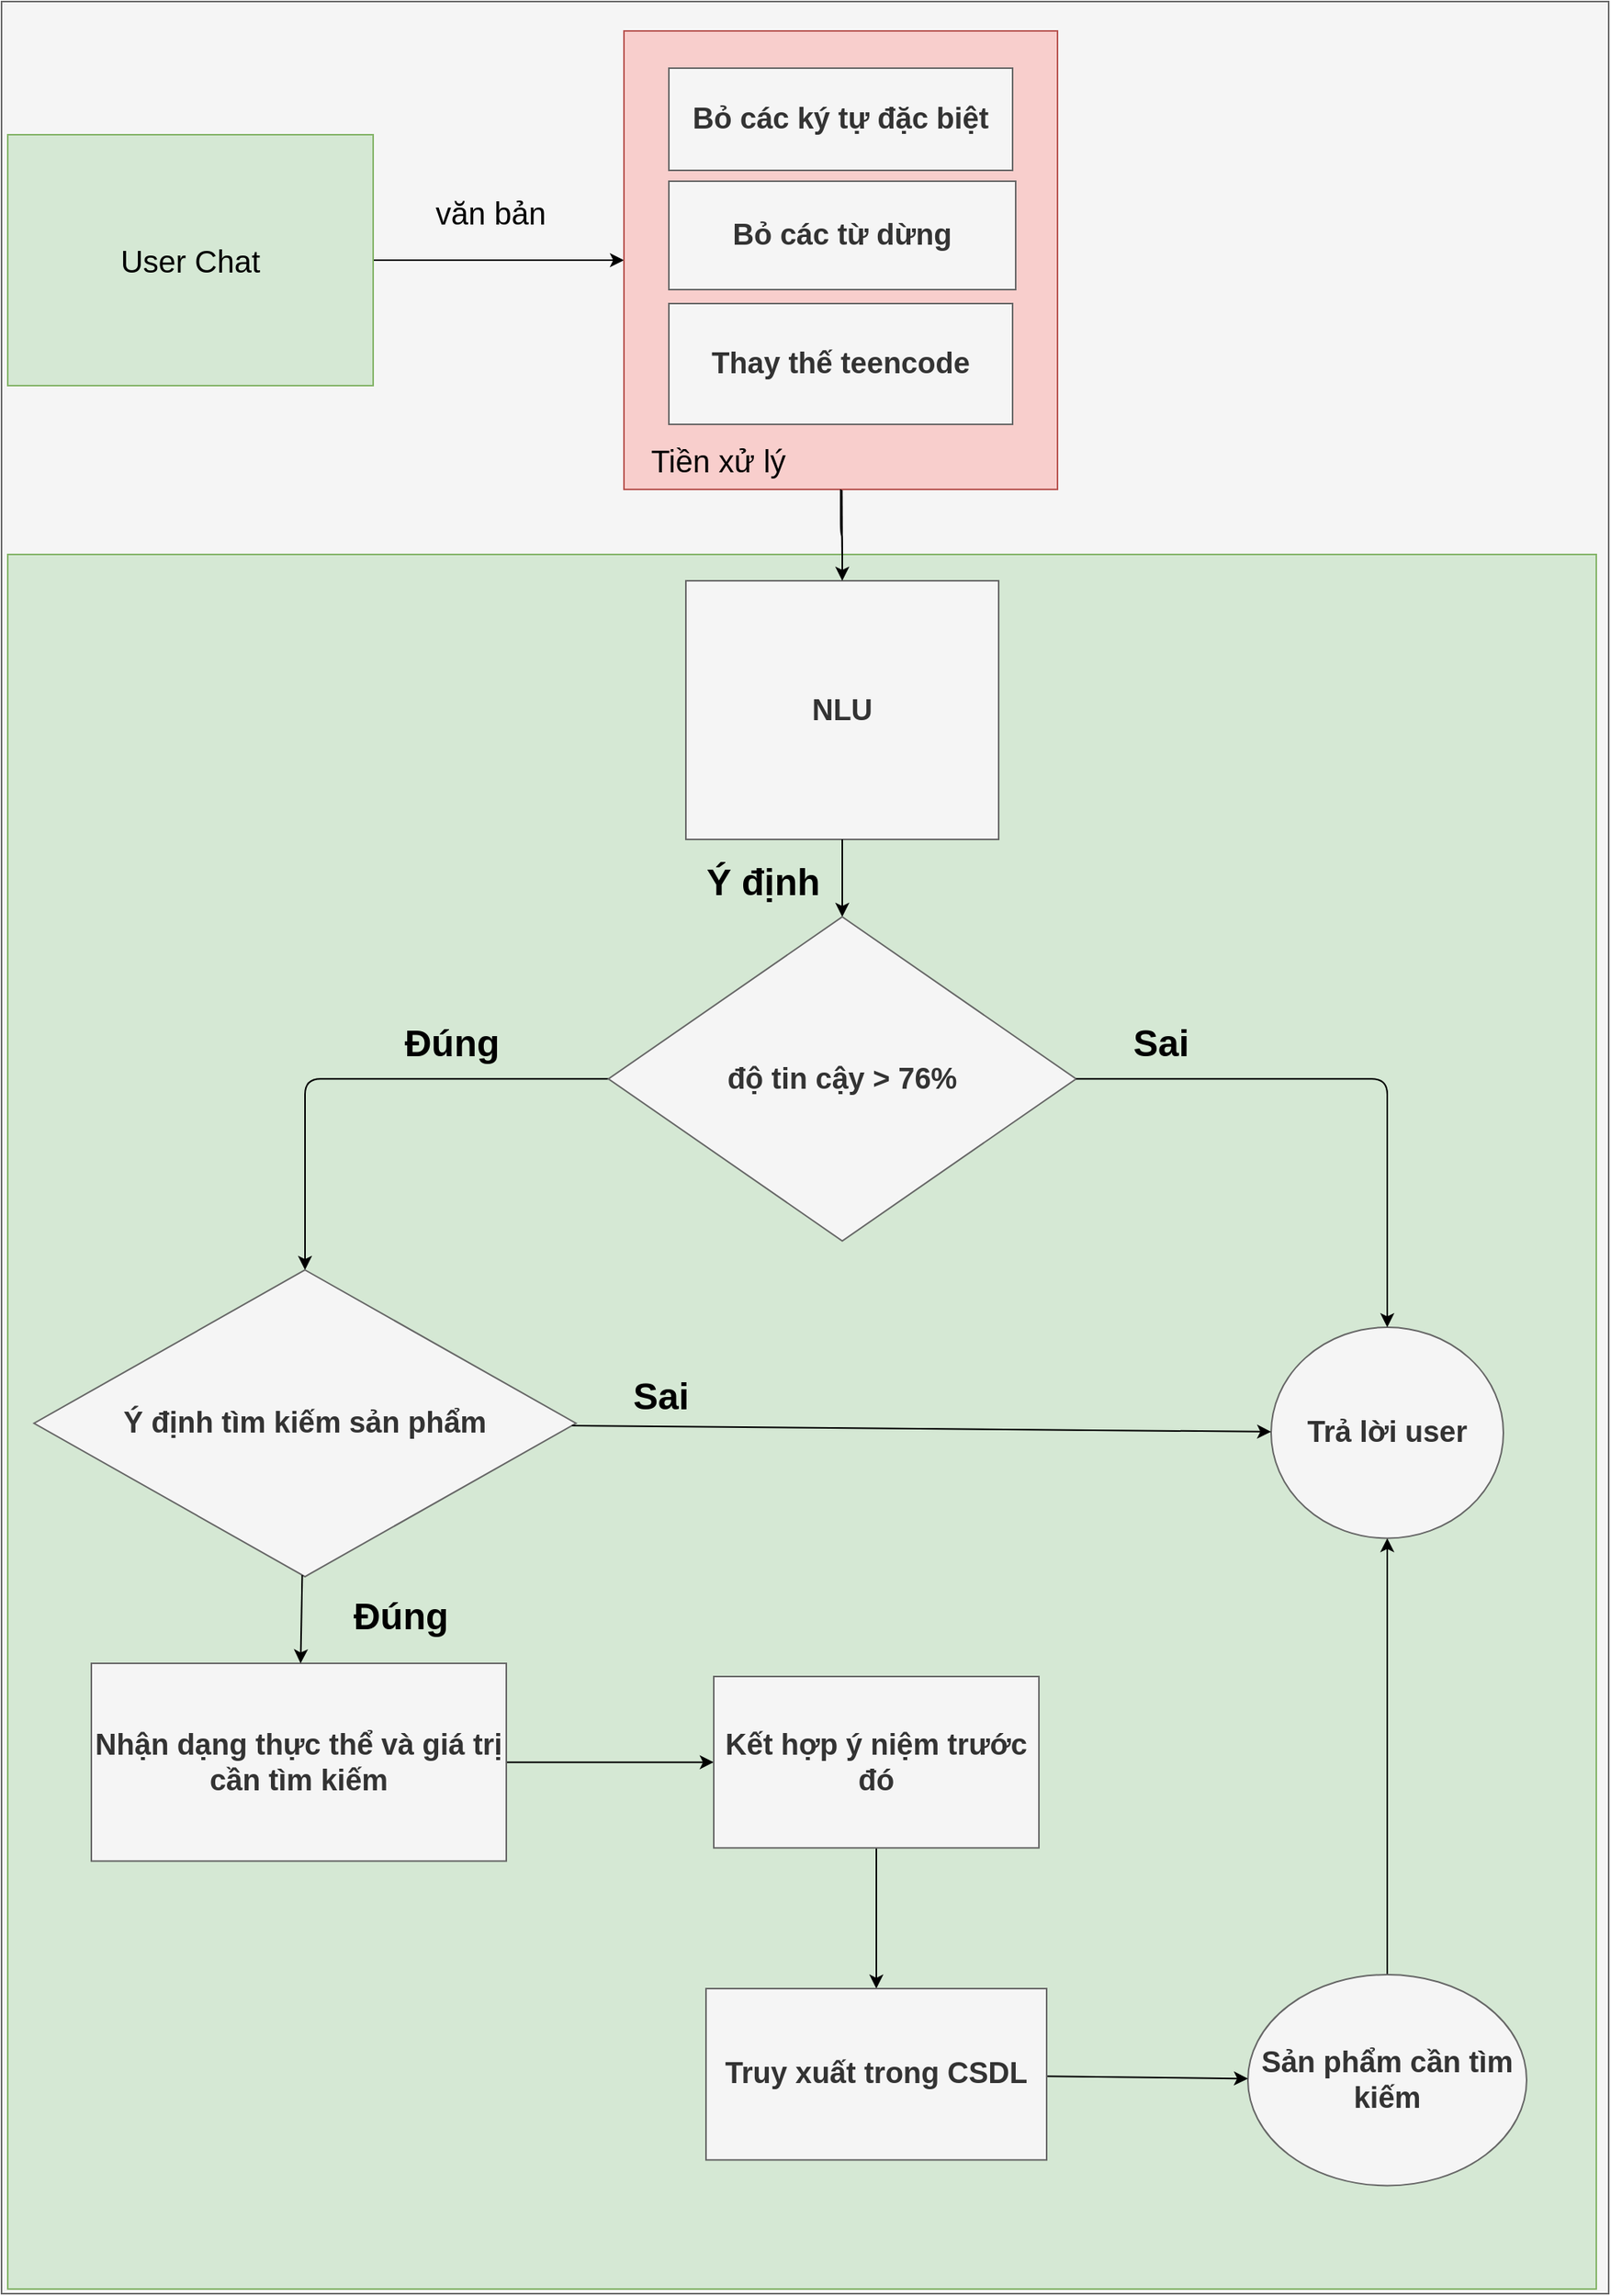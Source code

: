 <mxfile>
    <diagram id="GGPsEO4N4_zKwmy5N7Lc" name="NLP">
        <mxGraphModel dx="3613" dy="1533" grid="0" gridSize="10" guides="1" tooltips="1" connect="1" arrows="1" fold="1" page="1" pageScale="1" pageWidth="850" pageHeight="1100" math="0" shadow="0">
            <root>
                <mxCell id="0"/>
                <mxCell id="1" parent="0"/>
                <mxCell id="79" value="" style="rounded=0;whiteSpace=wrap;html=1;fontSize=20;fillColor=#f5f5f5;fontColor=#333333;strokeColor=#666666;" vertex="1" parent="1">
                    <mxGeometry x="-242" y="93" width="1038" height="1480" as="geometry"/>
                </mxCell>
                <mxCell id="42" style="edgeStyle=none;html=1;entryX=0;entryY=0.5;entryDx=0;entryDy=0;strokeColor=#000000;" edge="1" parent="1" source="2" target="3">
                    <mxGeometry relative="1" as="geometry"/>
                </mxCell>
                <mxCell id="2" value="User Chat" style="whiteSpace=wrap;html=1;fillColor=#d5e8d4;strokeColor=#82b366;fontSize=20;fontColor=#000000;" vertex="1" parent="1">
                    <mxGeometry x="-238" y="179" width="236" height="162" as="geometry"/>
                </mxCell>
                <mxCell id="43" style="edgeStyle=none;html=1;entryX=0.5;entryY=0;entryDx=0;entryDy=0;" edge="1" parent="1" source="3" target="30">
                    <mxGeometry relative="1" as="geometry"/>
                </mxCell>
                <mxCell id="3" value="" style="whiteSpace=wrap;html=1;fillColor=#f8cecc;strokeColor=#b85450;" vertex="1" parent="1">
                    <mxGeometry x="160" y="112" width="280" height="296" as="geometry"/>
                </mxCell>
                <mxCell id="5" value="Bỏ các ký tự đặc biệt" style="whiteSpace=wrap;html=1;fillColor=#f5f5f5;strokeColor=#666666;fontSize=19;fontColor=#333333;fontStyle=1;" vertex="1" parent="1">
                    <mxGeometry x="189" y="136" width="222" height="66" as="geometry"/>
                </mxCell>
                <mxCell id="6" value="Bỏ các từ dừng" style="whiteSpace=wrap;html=1;fillColor=#f5f5f5;strokeColor=#666666;fontSize=19;fontColor=#333333;fontStyle=1;" vertex="1" parent="1">
                    <mxGeometry x="189" y="209" width="224" height="70" as="geometry"/>
                </mxCell>
                <mxCell id="7" value="Thay thế teencode" style="whiteSpace=wrap;html=1;fillColor=#f5f5f5;strokeColor=#666666;fontSize=19;fontColor=#333333;fontStyle=1;" vertex="1" parent="1">
                    <mxGeometry x="189" y="288" width="222" height="78" as="geometry"/>
                </mxCell>
                <mxCell id="41" value="" style="group;fillColor=#d5e8d4;strokeColor=#82b366;container=0;" vertex="1" connectable="0" parent="1">
                    <mxGeometry x="-238" y="450" width="1026" height="1120" as="geometry"/>
                </mxCell>
                <mxCell id="44" value="Tiền xử lý" style="text;html=1;strokeColor=none;fillColor=none;align=center;verticalAlign=middle;whiteSpace=wrap;rounded=0;fontSize=20;fontColor=#000000;" vertex="1" parent="1">
                    <mxGeometry x="166" y="374" width="110" height="30" as="geometry"/>
                </mxCell>
                <mxCell id="30" value="NLU" style="whiteSpace=wrap;html=1;fontStyle=1;fillColor=#f5f5f5;fontColor=#333333;strokeColor=#666666;fontSize=19;" vertex="1" parent="1">
                    <mxGeometry x="200" y="467" width="202" height="167" as="geometry"/>
                </mxCell>
                <mxCell id="11" value="" style="edgeStyle=none;html=1;fontColor=#000000;strokeColor=#000000;exitX=0.5;exitY=1;exitDx=0;exitDy=0;" edge="1" parent="1" source="30" target="10">
                    <mxGeometry relative="1" as="geometry"/>
                </mxCell>
                <mxCell id="82" style="edgeStyle=orthogonalEdgeStyle;html=1;strokeColor=#000000;fontSize=20;fontColor=#000000;" edge="1" parent="1" source="10" target="12">
                    <mxGeometry relative="1" as="geometry"/>
                </mxCell>
                <mxCell id="10" value="độ tin cậy &amp;gt; 76%" style="rhombus;whiteSpace=wrap;html=1;fontSize=19;fillColor=#f5f5f5;strokeColor=#666666;fontColor=#333333;fontStyle=1;" vertex="1" parent="1">
                    <mxGeometry x="150" y="684" width="302" height="209.25" as="geometry"/>
                </mxCell>
                <mxCell id="12" value="Ý định tìm kiếm sản phẩm" style="rhombus;whiteSpace=wrap;html=1;fontSize=19;fillColor=#f5f5f5;strokeColor=#666666;fontColor=#333333;fontStyle=1;" vertex="1" parent="1">
                    <mxGeometry x="-221" y="912" width="350" height="198" as="geometry"/>
                </mxCell>
                <mxCell id="18" value="Trả lời user" style="ellipse;whiteSpace=wrap;html=1;fontSize=19;fillColor=#f5f5f5;strokeColor=#666666;fontColor=#333333;fontStyle=1;" vertex="1" parent="1">
                    <mxGeometry x="578" y="948.997" width="150" height="136.198" as="geometry"/>
                </mxCell>
                <mxCell id="17" value="" style="edgeStyle=none;html=1;fontColor=#000000;strokeColor=#000000;" edge="1" parent="1" source="12" target="18">
                    <mxGeometry relative="1" as="geometry">
                        <mxPoint x="550" y="1039.876" as="targetPoint"/>
                    </mxGeometry>
                </mxCell>
                <mxCell id="83" style="edgeStyle=orthogonalEdgeStyle;html=1;entryX=0;entryY=0.5;entryDx=0;entryDy=0;strokeColor=#000000;fontSize=20;fontColor=#000000;" edge="1" parent="1" source="22" target="35">
                    <mxGeometry relative="1" as="geometry"/>
                </mxCell>
                <mxCell id="22" value="Nhận dạng thực thể và giá trị cần tìm kiếm" style="whiteSpace=wrap;html=1;fontSize=19;fillColor=#f5f5f5;strokeColor=#666666;fontColor=#333333;fontStyle=1;" vertex="1" parent="1">
                    <mxGeometry x="-184" y="1166" width="268" height="127.67" as="geometry"/>
                </mxCell>
                <mxCell id="23" value="" style="edgeStyle=none;html=1;fontColor=#000000;strokeColor=#000000;" edge="1" parent="1" source="12" target="22">
                    <mxGeometry relative="1" as="geometry"/>
                </mxCell>
                <mxCell id="86" style="edgeStyle=orthogonalEdgeStyle;html=1;entryX=0.5;entryY=1;entryDx=0;entryDy=0;strokeColor=#000000;fontSize=20;fontColor=#000000;" edge="1" parent="1" source="28" target="18">
                    <mxGeometry relative="1" as="geometry"/>
                </mxCell>
                <mxCell id="28" value="Sản phẩm cần tìm kiếm" style="ellipse;whiteSpace=wrap;html=1;fontStyle=1;fontSize=19;fillColor=#f5f5f5;strokeColor=#666666;fontColor=#333333;" vertex="1" parent="1">
                    <mxGeometry x="563" y="1367.002" width="180" height="136.198" as="geometry"/>
                </mxCell>
                <mxCell id="48" style="edgeStyle=orthogonalEdgeStyle;html=1;entryX=0.5;entryY=0;entryDx=0;entryDy=0;fontColor=#000000;strokeColor=#000000;" edge="1" parent="1" source="10" target="18">
                    <mxGeometry relative="1" as="geometry">
                        <mxPoint x="401" y="731" as="sourcePoint"/>
                        <mxPoint x="655" y="881.997" as="targetPoint"/>
                    </mxGeometry>
                </mxCell>
                <mxCell id="84" style="edgeStyle=orthogonalEdgeStyle;html=1;strokeColor=#000000;fontSize=20;fontColor=#000000;" edge="1" parent="1" source="35" target="36">
                    <mxGeometry relative="1" as="geometry"/>
                </mxCell>
                <mxCell id="35" value="Kết hợp ý niệm trước đó" style="whiteSpace=wrap;html=1;fontStyle=1;fontSize=19;fillColor=#f5f5f5;strokeColor=#666666;fontColor=#333333;" vertex="1" parent="1">
                    <mxGeometry x="218" y="1174.509" width="210" height="110.661" as="geometry"/>
                </mxCell>
                <mxCell id="85" style="html=1;strokeColor=#000000;fontSize=20;fontColor=#000000;" edge="1" parent="1" source="36" target="28">
                    <mxGeometry relative="1" as="geometry"/>
                </mxCell>
                <mxCell id="36" value="Truy xuất trong CSDL" style="whiteSpace=wrap;html=1;fontStyle=1;fontSize=19;fillColor=#f5f5f5;strokeColor=#666666;fontColor=#333333;" vertex="1" parent="1">
                    <mxGeometry x="213" y="1376.004" width="220" height="110.661" as="geometry"/>
                </mxCell>
                <mxCell id="45" value="Ý định" style="text;html=1;strokeColor=none;fillColor=none;align=center;verticalAlign=middle;whiteSpace=wrap;rounded=0;fontColor=#000000;fontStyle=1;fontSize=24;" vertex="1" parent="1">
                    <mxGeometry x="195" y="636.002" width="110" height="51.074" as="geometry"/>
                </mxCell>
                <mxCell id="47" value="Sai" style="text;html=1;strokeColor=none;fillColor=none;align=center;verticalAlign=middle;whiteSpace=wrap;rounded=0;fontColor=#000000;fontStyle=1;fontSize=24;" vertex="1" parent="1">
                    <mxGeometry x="452" y="740.01" width="110" height="51.074" as="geometry"/>
                </mxCell>
                <mxCell id="75" value="Đúng" style="text;html=1;strokeColor=none;fillColor=none;align=center;verticalAlign=middle;whiteSpace=wrap;rounded=0;fontColor=#000000;fontStyle=1;fontSize=24;" vertex="1" parent="1">
                    <mxGeometry x="-6" y="740.005" width="110" height="51.074" as="geometry"/>
                </mxCell>
                <mxCell id="76" value="Sai" style="text;html=1;strokeColor=none;fillColor=none;align=center;verticalAlign=middle;whiteSpace=wrap;rounded=0;fontColor=#000000;fontStyle=1;fontSize=24;" vertex="1" parent="1">
                    <mxGeometry x="129" y="967.997" width="110" height="51.074" as="geometry"/>
                </mxCell>
                <mxCell id="77" value="Đúng" style="text;html=1;strokeColor=none;fillColor=none;align=center;verticalAlign=middle;whiteSpace=wrap;rounded=0;fontColor=#000000;fontStyle=1;fontSize=24;" vertex="1" parent="1">
                    <mxGeometry x="-39" y="1110.004" width="110" height="51.074" as="geometry"/>
                </mxCell>
                <mxCell id="81" style="edgeStyle=orthogonalEdgeStyle;html=1;strokeColor=#000000;fontSize=20;fontColor=#000000;" edge="1" parent="1" source="3" target="30">
                    <mxGeometry relative="1" as="geometry"/>
                </mxCell>
                <mxCell id="87" value="văn bản" style="text;html=1;strokeColor=none;fillColor=none;align=center;verticalAlign=middle;whiteSpace=wrap;rounded=0;fontSize=20;fontColor=#000000;" vertex="1" parent="1">
                    <mxGeometry x="19" y="214" width="110" height="30" as="geometry"/>
                </mxCell>
            </root>
        </mxGraphModel>
    </diagram>
    <diagram id="s3WdoDTGVt2pMn0QbbTm" name="CNN">
        <mxGraphModel dx="1523" dy="876" grid="0" gridSize="10" guides="1" tooltips="1" connect="1" arrows="1" fold="1" page="1" pageScale="1" pageWidth="850" pageHeight="1100" math="0" shadow="0">
            <root>
                <mxCell id="0"/>
                <mxCell id="1" parent="0"/>
                <mxCell id="aWjrTtANhrwxo7sUBUNg-1" value="" style="rounded=0;whiteSpace=wrap;html=1;strokeColor=#666666;fontSize=20;fontColor=#333333;fillColor=#f5f5f5;" vertex="1" parent="1">
                    <mxGeometry x="25" y="20" width="1372" height="861" as="geometry"/>
                </mxCell>
                <mxCell id="ysyVwFJROqY4_yH0HZoH-19" style="edgeStyle=none;html=1;entryX=0;entryY=0.5;entryDx=0;entryDy=0;strokeColor=#000000;fontSize=16;fontColor=#000000;" edge="1" parent="1" source="aWjrTtANhrwxo7sUBUNg-2" target="aWjrTtANhrwxo7sUBUNg-3">
                    <mxGeometry relative="1" as="geometry"/>
                </mxCell>
                <mxCell id="aWjrTtANhrwxo7sUBUNg-2" value="Hình ảnh" style="rounded=0;whiteSpace=wrap;html=1;strokeColor=#6c8ebf;fontSize=20;fillColor=#dae8fc;fontColor=#000000;" vertex="1" parent="1">
                    <mxGeometry x="40" y="153" width="148" height="90" as="geometry"/>
                </mxCell>
                <mxCell id="ysyVwFJROqY4_yH0HZoH-23" style="edgeStyle=none;html=1;strokeColor=#000000;fontSize=16;fontColor=#000000;" edge="1" parent="1" source="aWjrTtANhrwxo7sUBUNg-3" target="aWjrTtANhrwxo7sUBUNg-4">
                    <mxGeometry relative="1" as="geometry"/>
                </mxCell>
                <mxCell id="aWjrTtANhrwxo7sUBUNg-3" value="FashionNet" style="rounded=0;whiteSpace=wrap;html=1;strokeColor=#6c8ebf;fontSize=20;fillColor=#dae8fc;fontColor=#000000;" vertex="1" parent="1">
                    <mxGeometry x="243" y="151" width="148" height="90" as="geometry"/>
                </mxCell>
                <mxCell id="aWjrTtANhrwxo7sUBUNg-4" value="" style="rounded=0;whiteSpace=wrap;html=1;strokeColor=#6c8ebf;fontSize=20;fillColor=#dae8fc;fontColor=#000000;" vertex="1" parent="1">
                    <mxGeometry x="450" y="64" width="263" height="271" as="geometry"/>
                </mxCell>
                <mxCell id="ysyVwFJROqY4_yH0HZoH-25" style="edgeStyle=none;html=1;entryX=0;entryY=0.5;entryDx=0;entryDy=0;strokeColor=#000000;fontSize=16;fontColor=#000000;exitX=1.002;exitY=0.173;exitDx=0;exitDy=0;exitPerimeter=0;" edge="1" parent="1" source="aWjrTtANhrwxo7sUBUNg-4" target="aWjrTtANhrwxo7sUBUNg-10">
                    <mxGeometry relative="1" as="geometry"/>
                </mxCell>
                <mxCell id="aWjrTtANhrwxo7sUBUNg-5" value="Trích xuất loại quần áo&lt;br&gt;&lt;i&gt;&lt;font style=&quot;font-size: 16px;&quot;&gt;(1 trong 23 loại)&lt;/font&gt;&lt;/i&gt;" style="rounded=0;whiteSpace=wrap;html=1;strokeColor=#d79b00;fontSize=20;fillColor=#ffe6cc;fontColor=#000000;" vertex="1" parent="1">
                    <mxGeometry x="472" y="83" width="225" height="84" as="geometry"/>
                </mxCell>
                <mxCell id="aWjrTtANhrwxo7sUBUNg-6" value="Trích xuất đặt trưng&lt;br&gt;&lt;font style=&quot;font-size: 16px;&quot;&gt;&lt;i&gt;(1 số trong 463 thuộc tính)&lt;/i&gt;&lt;/font&gt;&amp;nbsp;" style="rounded=0;whiteSpace=wrap;html=1;strokeColor=#d79b00;fontSize=20;fillColor=#ffe6cc;fontColor=#000000;" vertex="1" parent="1">
                    <mxGeometry x="472" y="196" width="225" height="88" as="geometry"/>
                </mxCell>
                <mxCell id="ysyVwFJROqY4_yH0HZoH-3" value="" style="edgeStyle=none;html=1;strokeColor=#000000;fontSize=16;fontColor=#000000;entryX=0.5;entryY=0;entryDx=0;entryDy=0;" edge="1" parent="1" source="aWjrTtANhrwxo7sUBUNg-10" target="ysyVwFJROqY4_yH0HZoH-1">
                    <mxGeometry relative="1" as="geometry">
                        <mxPoint x="579.8" y="430.8" as="targetPoint"/>
                    </mxGeometry>
                </mxCell>
                <mxCell id="aWjrTtANhrwxo7sUBUNg-10" value="Lấy một loại có xác suất cao nhất (softmax)" style="whiteSpace=wrap;html=1;fontSize=20;fillColor=#dae8fc;strokeColor=#6c8ebf;fontColor=#000000;rounded=0;" vertex="1" parent="1">
                    <mxGeometry x="801" y="80" width="262" height="60" as="geometry"/>
                </mxCell>
                <mxCell id="ysyVwFJROqY4_yH0HZoH-6" value="" style="edgeStyle=none;html=1;strokeColor=#000000;fontSize=16;fontColor=#000000;" edge="1" parent="1" source="ysyVwFJROqY4_yH0HZoH-1" target="ysyVwFJROqY4_yH0HZoH-5">
                    <mxGeometry relative="1" as="geometry"/>
                </mxCell>
                <mxCell id="ysyVwFJROqY4_yH0HZoH-1" value="Tìm kiếm trong sản phẩm" style="whiteSpace=wrap;html=1;fontSize=20;fillColor=#dae8fc;strokeColor=#6c8ebf;fontColor=#000000;rounded=0;" vertex="1" parent="1">
                    <mxGeometry x="801" y="174" width="262" height="60" as="geometry"/>
                </mxCell>
                <mxCell id="ysyVwFJROqY4_yH0HZoH-8" value="" style="edgeStyle=none;html=1;strokeColor=#000000;fontSize=16;fontColor=#000000;" edge="1" parent="1" source="ysyVwFJROqY4_yH0HZoH-5" target="ysyVwFJROqY4_yH0HZoH-7">
                    <mxGeometry relative="1" as="geometry"/>
                </mxCell>
                <mxCell id="ysyVwFJROqY4_yH0HZoH-17" style="edgeStyle=none;html=1;entryX=0;entryY=0.5;entryDx=0;entryDy=0;strokeColor=#000000;fontSize=16;fontColor=#000000;" edge="1" parent="1" source="ysyVwFJROqY4_yH0HZoH-5" target="ysyVwFJROqY4_yH0HZoH-16">
                    <mxGeometry relative="1" as="geometry"/>
                </mxCell>
                <mxCell id="ysyVwFJROqY4_yH0HZoH-5" value="Nếu có sản phẩm thuộc loại đó" style="rhombus;whiteSpace=wrap;html=1;fontSize=20;fillColor=#dae8fc;strokeColor=#6c8ebf;fontColor=#000000;rounded=0;" vertex="1" parent="1">
                    <mxGeometry x="748.75" y="256" width="370.5" height="105" as="geometry"/>
                </mxCell>
                <mxCell id="ysyVwFJROqY4_yH0HZoH-10" style="edgeStyle=none;html=1;strokeColor=#000000;fontSize=16;fontColor=#000000;" edge="1" parent="1" source="ysyVwFJROqY4_yH0HZoH-7" target="ysyVwFJROqY4_yH0HZoH-9">
                    <mxGeometry relative="1" as="geometry"/>
                </mxCell>
                <mxCell id="ysyVwFJROqY4_yH0HZoH-7" value="Lấy tất cả các đặt trưng trích xuất được từ mô hình có xác xuất &amp;gt; 0.5" style="whiteSpace=wrap;html=1;fontSize=20;fillColor=#dae8fc;strokeColor=#6c8ebf;fontColor=#000000;rounded=0;" vertex="1" parent="1">
                    <mxGeometry x="754.5" y="403" width="359" height="102" as="geometry"/>
                </mxCell>
                <mxCell id="ysyVwFJROqY4_yH0HZoH-12" style="edgeStyle=none;html=1;strokeColor=#000000;fontSize=16;fontColor=#000000;" edge="1" parent="1" source="ysyVwFJROqY4_yH0HZoH-9" target="ysyVwFJROqY4_yH0HZoH-11">
                    <mxGeometry relative="1" as="geometry"/>
                </mxCell>
                <mxCell id="ysyVwFJROqY4_yH0HZoH-9" value="Đếm số đặt trưng trưng có trong sản phẩm của loại trên" style="whiteSpace=wrap;html=1;fontSize=20;fillColor=#dae8fc;strokeColor=#6c8ebf;fontColor=#000000;rounded=0;" vertex="1" parent="1">
                    <mxGeometry x="752.5" y="540" width="359" height="102" as="geometry"/>
                </mxCell>
                <mxCell id="ysyVwFJROqY4_yH0HZoH-15" value="" style="edgeStyle=none;html=1;strokeColor=#000000;fontSize=16;fontColor=#000000;" edge="1" parent="1" source="ysyVwFJROqY4_yH0HZoH-11" target="ysyVwFJROqY4_yH0HZoH-14">
                    <mxGeometry relative="1" as="geometry"/>
                </mxCell>
                <mxCell id="ysyVwFJROqY4_yH0HZoH-11" value="Sắp xếp số lượng đặt trưng trùng khớp giảm dần, lấy 5 sản phẩm đầu tiên" style="whiteSpace=wrap;html=1;fontSize=20;fillColor=#dae8fc;strokeColor=#6c8ebf;fontColor=#000000;rounded=0;" vertex="1" parent="1">
                    <mxGeometry x="752.5" y="688" width="359" height="102" as="geometry"/>
                </mxCell>
                <mxCell id="ysyVwFJROqY4_yH0HZoH-14" value="Trả ra sản phẩm" style="ellipse;whiteSpace=wrap;html=1;fontSize=20;fillColor=#dae8fc;strokeColor=#6c8ebf;fontColor=#000000;rounded=0;" vertex="1" parent="1">
                    <mxGeometry x="1195" y="694" width="189" height="80" as="geometry"/>
                </mxCell>
                <mxCell id="ysyVwFJROqY4_yH0HZoH-16" value="Trả lời không tìm thấy" style="ellipse;whiteSpace=wrap;html=1;fontSize=20;fillColor=#dae8fc;strokeColor=#6c8ebf;fontColor=#000000;rounded=0;" vertex="1" parent="1">
                    <mxGeometry x="1195" y="268.5" width="189" height="80" as="geometry"/>
                </mxCell>
                <mxCell id="ysyVwFJROqY4_yH0HZoH-26" value="Sai" style="text;html=1;strokeColor=none;fillColor=none;align=center;verticalAlign=middle;whiteSpace=wrap;rounded=0;fontSize=16;fontColor=#000000;" vertex="1" parent="1">
                    <mxGeometry x="1119.25" y="279" width="60" height="30" as="geometry"/>
                </mxCell>
                <mxCell id="ysyVwFJROqY4_yH0HZoH-28" value="Đúng" style="text;html=1;strokeColor=none;fillColor=none;align=center;verticalAlign=middle;whiteSpace=wrap;rounded=0;fontSize=16;fontColor=#000000;" vertex="1" parent="1">
                    <mxGeometry x="959" y="366" width="60" height="30" as="geometry"/>
                </mxCell>
            </root>
        </mxGraphModel>
    </diagram>
    <diagram id="0fpR5FCWoA6F1qMH0mw8" name="FashionNet">
        <mxGraphModel dx="2030" dy="876" grid="0" gridSize="10" guides="1" tooltips="1" connect="1" arrows="1" fold="1" page="1" pageScale="1" pageWidth="850" pageHeight="1100" math="0" shadow="0">
            <root>
                <mxCell id="0"/>
                <mxCell id="1" parent="0"/>
                <mxCell id="3GnShyECDhxhORHMS6wD-1" value="" style="rounded=0;whiteSpace=wrap;html=1;strokeColor=#666666;fontSize=16;fontColor=#333333;fillColor=#f5f5f5;" vertex="1" parent="1">
                    <mxGeometry x="-270" y="45" width="1455" height="316" as="geometry"/>
                </mxCell>
                <mxCell id="3GnShyECDhxhORHMS6wD-4" value="" style="edgeStyle=none;html=1;strokeColor=#000000;fontSize=20;fontColor=#000000;entryX=0;entryY=0.5;entryDx=0;entryDy=0;" edge="1" parent="1" source="3GnShyECDhxhORHMS6wD-2" target="3GnShyECDhxhORHMS6wD-20">
                    <mxGeometry relative="1" as="geometry"/>
                </mxCell>
                <mxCell id="3GnShyECDhxhORHMS6wD-2" value="Tập dữ liệu" style="rounded=0;whiteSpace=wrap;html=1;strokeColor=#9673a6;fontSize=20;fillColor=#e1d5e7;fontColor=#000000;" vertex="1" parent="1">
                    <mxGeometry x="-237" y="167" width="120" height="60" as="geometry"/>
                </mxCell>
                <mxCell id="3GnShyECDhxhORHMS6wD-16" style="edgeStyle=none;html=1;entryX=0;entryY=0.5;entryDx=0;entryDy=0;strokeColor=#000000;fontSize=16;fontColor=#000000;" edge="1" parent="1" source="3GnShyECDhxhORHMS6wD-3" target="3GnShyECDhxhORHMS6wD-9">
                    <mxGeometry relative="1" as="geometry"/>
                </mxCell>
                <mxCell id="3GnShyECDhxhORHMS6wD-3" value="" style="whiteSpace=wrap;html=1;fontSize=20;fillColor=#e1d5e7;strokeColor=#9673a6;fontColor=#000000;rounded=0;" vertex="1" parent="1">
                    <mxGeometry x="234" y="80" width="203" height="237" as="geometry"/>
                </mxCell>
                <mxCell id="3GnShyECDhxhORHMS6wD-6" value="Train&lt;br&gt;&lt;font style=&quot;font-size: 16px;&quot;&gt;&lt;i&gt;(49%)&lt;/i&gt;&lt;/font&gt;" style="rounded=0;whiteSpace=wrap;html=1;strokeColor=#6c8ebf;fontSize=20;fillColor=#dae8fc;fontColor=#000000;" vertex="1" parent="1">
                    <mxGeometry x="252" y="106" width="177" height="52" as="geometry"/>
                </mxCell>
                <mxCell id="3GnShyECDhxhORHMS6wD-7" value="Valid&lt;br&gt;&lt;font style=&quot;font-size: 16px;&quot;&gt;&lt;i&gt;(27%)&lt;/i&gt;&lt;/font&gt;" style="rounded=0;whiteSpace=wrap;html=1;strokeColor=#6c8ebf;fontSize=20;fillColor=#dae8fc;fontColor=#000000;" vertex="1" parent="1">
                    <mxGeometry x="252" y="167" width="177" height="52" as="geometry"/>
                </mxCell>
                <mxCell id="3GnShyECDhxhORHMS6wD-8" value="Test&lt;br&gt;&lt;i&gt;&lt;font style=&quot;font-size: 16px;&quot;&gt;(24%)&lt;/font&gt;&lt;/i&gt;" style="rounded=0;whiteSpace=wrap;html=1;strokeColor=#6c8ebf;fontSize=20;fillColor=#dae8fc;fontColor=#000000;" vertex="1" parent="1">
                    <mxGeometry x="252" y="228" width="177" height="52" as="geometry"/>
                </mxCell>
                <mxCell id="3GnShyECDhxhORHMS6wD-15" style="edgeStyle=none;html=1;entryX=0;entryY=0.5;entryDx=0;entryDy=0;strokeColor=#000000;fontSize=16;fontColor=#000000;" edge="1" parent="1" source="3GnShyECDhxhORHMS6wD-9" target="3GnShyECDhxhORHMS6wD-12">
                    <mxGeometry relative="1" as="geometry"/>
                </mxCell>
                <mxCell id="3GnShyECDhxhORHMS6wD-9" value="" style="rounded=0;whiteSpace=wrap;html=1;strokeColor=#9673a6;fontSize=20;fillColor=#e1d5e7;fontColor=#000000;" vertex="1" parent="1">
                    <mxGeometry x="496" y="78" width="197" height="236" as="geometry"/>
                </mxCell>
                <mxCell id="3GnShyECDhxhORHMS6wD-10" value="Xây dựng Model&lt;br&gt;&lt;font style=&quot;font-size: 16px;&quot;&gt;(&lt;i&gt;VGG16-imagenet&lt;/i&gt;)&lt;/font&gt;" style="rounded=0;whiteSpace=wrap;html=1;strokeColor=#6c8ebf;fontSize=20;fillColor=#dae8fc;fontColor=#000000;" vertex="1" parent="1">
                    <mxGeometry x="506" y="139" width="177" height="52" as="geometry"/>
                </mxCell>
                <mxCell id="3GnShyECDhxhORHMS6wD-11" value="Tăng cường dữ liệu&lt;br&gt;" style="rounded=0;whiteSpace=wrap;html=1;strokeColor=#6c8ebf;fontSize=20;fillColor=#dae8fc;fontColor=#000000;" vertex="1" parent="1">
                    <mxGeometry x="506" y="213" width="177" height="52" as="geometry"/>
                </mxCell>
                <mxCell id="3GnShyECDhxhORHMS6wD-14" value="" style="edgeStyle=none;html=1;strokeColor=#000000;fontSize=16;fontColor=#000000;" edge="1" parent="1" source="3GnShyECDhxhORHMS6wD-12" target="3GnShyECDhxhORHMS6wD-13">
                    <mxGeometry relative="1" as="geometry"/>
                </mxCell>
                <mxCell id="3GnShyECDhxhORHMS6wD-12" value="Huấn luyện mô hình" style="rounded=0;whiteSpace=wrap;html=1;strokeColor=#9673a6;fontSize=20;fillColor=#e1d5e7;fontColor=#000000;" vertex="1" parent="1">
                    <mxGeometry x="761" y="156" width="197" height="72" as="geometry"/>
                </mxCell>
                <mxCell id="3GnShyECDhxhORHMS6wD-13" value="FashionNet" style="ellipse;whiteSpace=wrap;html=1;fontSize=20;fillColor=#e1d5e7;strokeColor=#9673a6;fontColor=#000000;rounded=0;" vertex="1" parent="1">
                    <mxGeometry x="1036" y="152" width="121" height="80" as="geometry"/>
                </mxCell>
                <mxCell id="3GnShyECDhxhORHMS6wD-18" value="" style="rounded=0;whiteSpace=wrap;html=1;strokeColor=#9673a6;fontSize=20;fillColor=#e1d5e7;fontColor=#000000;" vertex="1" parent="1">
                    <mxGeometry x="72" y="372" width="312" height="518" as="geometry"/>
                </mxCell>
                <mxCell id="3GnShyECDhxhORHMS6wD-30" value="" style="edgeStyle=none;html=1;strokeColor=#000000;fontSize=20;fontColor=#000000;" edge="1" parent="1" source="3GnShyECDhxhORHMS6wD-19" target="3GnShyECDhxhORHMS6wD-29">
                    <mxGeometry relative="1" as="geometry"/>
                </mxCell>
                <mxCell id="3GnShyECDhxhORHMS6wD-19" value="block1_conv1" style="rounded=0;whiteSpace=wrap;html=1;strokeColor=#6c8ebf;fontSize=20;fillColor=#dae8fc;fontColor=#000000;" vertex="1" parent="1">
                    <mxGeometry x="89" y="412" width="278" height="62" as="geometry"/>
                </mxCell>
                <mxCell id="3GnShyECDhxhORHMS6wD-23" style="edgeStyle=none;html=1;entryX=0;entryY=0.5;entryDx=0;entryDy=0;strokeColor=#000000;fontSize=16;fontColor=#000000;" edge="1" parent="1" source="3GnShyECDhxhORHMS6wD-20" target="3GnShyECDhxhORHMS6wD-3">
                    <mxGeometry relative="1" as="geometry"/>
                </mxCell>
                <mxCell id="3GnShyECDhxhORHMS6wD-20" value="" style="rounded=0;whiteSpace=wrap;html=1;strokeColor=#9673a6;fontSize=20;fillColor=#e1d5e7;fontColor=#000000;" vertex="1" parent="1">
                    <mxGeometry x="-41" y="91.5" width="198" height="211" as="geometry"/>
                </mxCell>
                <mxCell id="3GnShyECDhxhORHMS6wD-21" value="Resize&lt;br&gt;(224, 224, 3)" style="rounded=0;whiteSpace=wrap;html=1;strokeColor=#6c8ebf;fontSize=20;fillColor=#dae8fc;fontColor=#000000;" vertex="1" parent="1">
                    <mxGeometry x="-30.5" y="167" width="177" height="52" as="geometry"/>
                </mxCell>
                <mxCell id="3GnShyECDhxhORHMS6wD-24" value="VGG16 Block" style="text;html=1;strokeColor=none;fillColor=none;align=center;verticalAlign=middle;whiteSpace=wrap;rounded=0;fontSize=20;fontColor=#000000;" vertex="1" parent="1">
                    <mxGeometry x="72" y="845" width="140.5" height="30" as="geometry"/>
                </mxCell>
                <mxCell id="3GnShyECDhxhORHMS6wD-25" value="Phân chia tập dữ liệu" style="text;html=1;strokeColor=none;fillColor=none;align=center;verticalAlign=middle;whiteSpace=wrap;rounded=0;fontSize=20;fontColor=#000000;" vertex="1" parent="1">
                    <mxGeometry x="226.25" y="292" width="200.75" height="30" as="geometry"/>
                </mxCell>
                <mxCell id="3GnShyECDhxhORHMS6wD-26" value="Chuẩn bị huấn luyện" style="text;html=1;strokeColor=none;fillColor=none;align=center;verticalAlign=middle;whiteSpace=wrap;rounded=0;fontSize=20;fontColor=#000000;" vertex="1" parent="1">
                    <mxGeometry x="490" y="287" width="200.75" height="30" as="geometry"/>
                </mxCell>
                <mxCell id="3GnShyECDhxhORHMS6wD-34" value="" style="edgeStyle=none;html=1;strokeColor=#000000;fontSize=20;fontColor=#000000;" edge="1" parent="1" source="3GnShyECDhxhORHMS6wD-29" target="3GnShyECDhxhORHMS6wD-33">
                    <mxGeometry relative="1" as="geometry"/>
                </mxCell>
                <mxCell id="3GnShyECDhxhORHMS6wD-29" value="block2_conv1" style="whiteSpace=wrap;html=1;fontSize=20;fillColor=#dae8fc;strokeColor=#6c8ebf;fontColor=#000000;rounded=0;" vertex="1" parent="1">
                    <mxGeometry x="93.25" y="514" width="269.5" height="60" as="geometry"/>
                </mxCell>
                <mxCell id="3GnShyECDhxhORHMS6wD-36" value="" style="edgeStyle=none;html=1;strokeColor=#000000;fontSize=20;fontColor=#000000;" edge="1" parent="1" source="3GnShyECDhxhORHMS6wD-33" target="3GnShyECDhxhORHMS6wD-35">
                    <mxGeometry relative="1" as="geometry"/>
                </mxCell>
                <mxCell id="3GnShyECDhxhORHMS6wD-33" value="block3_conv1" style="whiteSpace=wrap;html=1;fontSize=20;fillColor=#dae8fc;strokeColor=#6c8ebf;fontColor=#000000;rounded=0;" vertex="1" parent="1">
                    <mxGeometry x="93.25" y="601" width="269.5" height="60" as="geometry"/>
                </mxCell>
                <mxCell id="3GnShyECDhxhORHMS6wD-35" value="block4_conv1" style="whiteSpace=wrap;html=1;fontSize=20;fillColor=#dae8fc;strokeColor=#6c8ebf;fontColor=#000000;rounded=0;" vertex="1" parent="1">
                    <mxGeometry x="93.25" y="689" width="269.5" height="60" as="geometry"/>
                </mxCell>
            </root>
        </mxGraphModel>
    </diagram>
</mxfile>